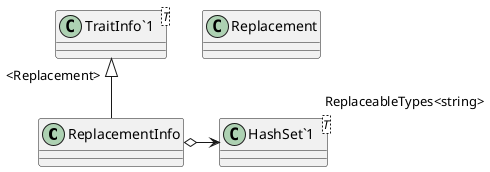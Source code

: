 @startuml
class ReplacementInfo {
}
class Replacement {
}
class "TraitInfo`1"<T> {
}
class "HashSet`1"<T> {
}
"TraitInfo`1" "<Replacement>" <|-- ReplacementInfo
ReplacementInfo o-> "ReplaceableTypes<string>" "HashSet`1"
@enduml
